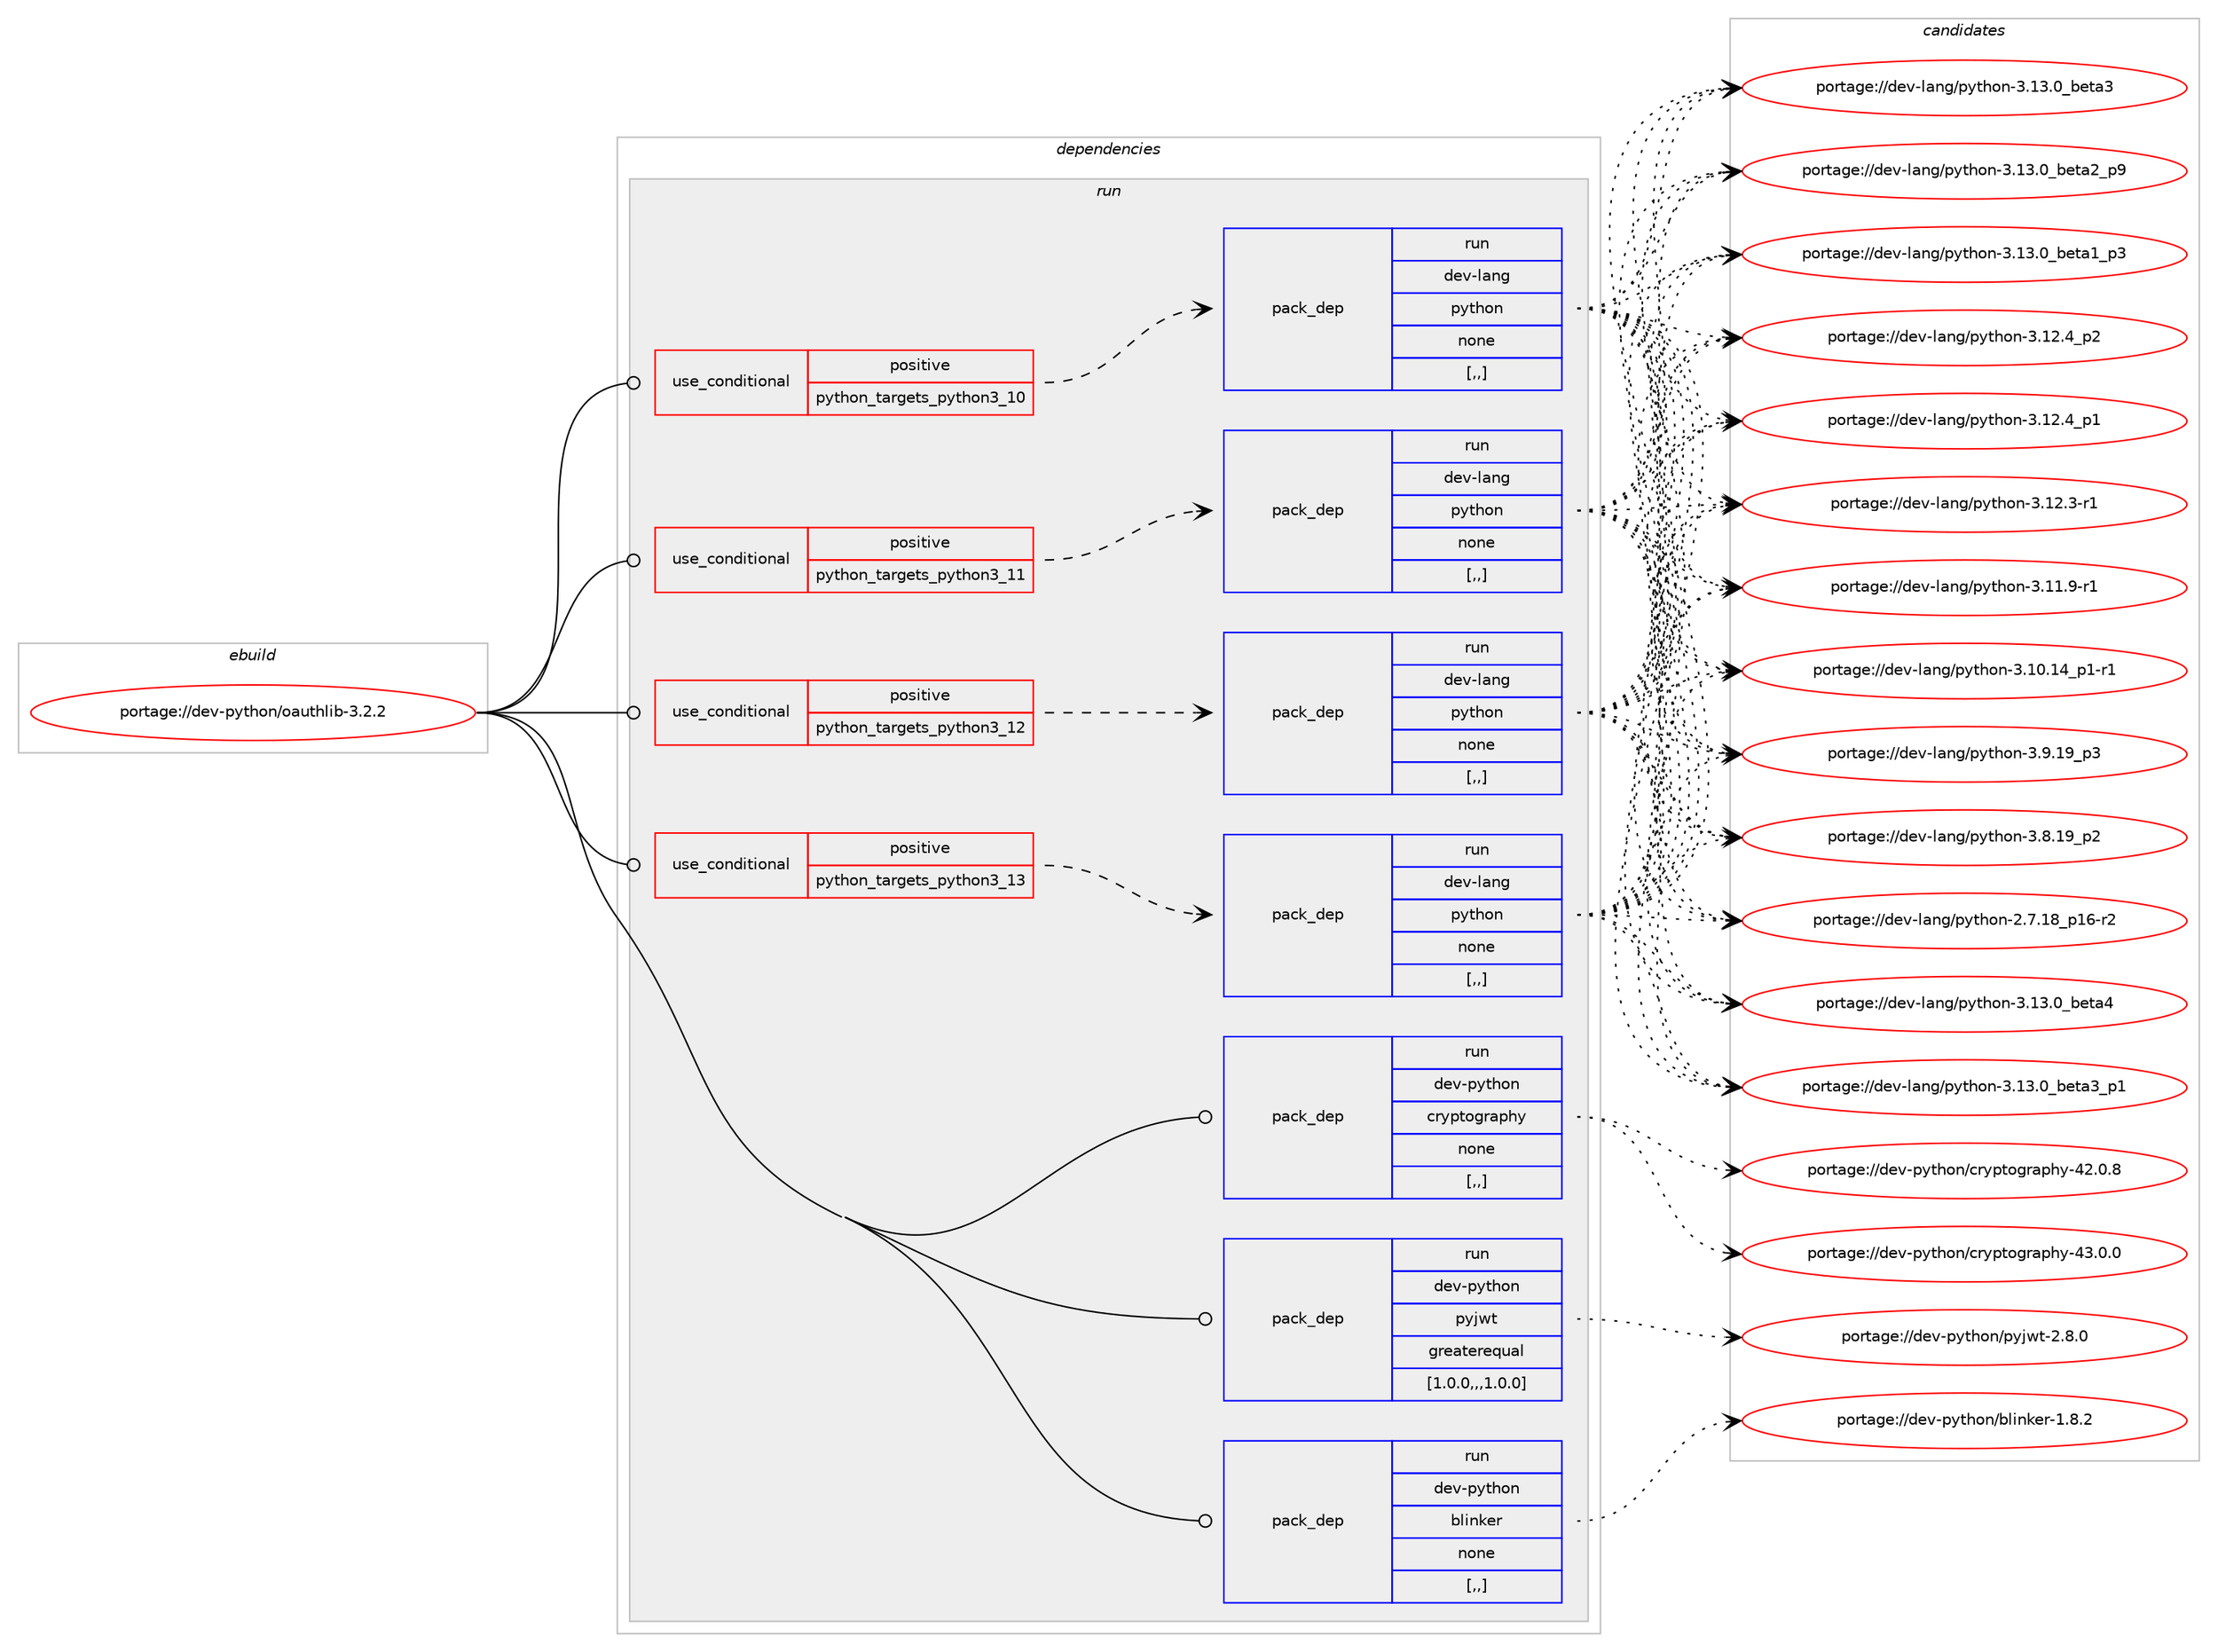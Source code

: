 digraph prolog {

# *************
# Graph options
# *************

newrank=true;
concentrate=true;
compound=true;
graph [rankdir=LR,fontname=Helvetica,fontsize=10,ranksep=1.5];#, ranksep=2.5, nodesep=0.2];
edge  [arrowhead=vee];
node  [fontname=Helvetica,fontsize=10];

# **********
# The ebuild
# **********

subgraph cluster_leftcol {
color=gray;
label=<<i>ebuild</i>>;
id [label="portage://dev-python/oauthlib-3.2.2", color=red, width=4, href="../dev-python/oauthlib-3.2.2.svg"];
}

# ****************
# The dependencies
# ****************

subgraph cluster_midcol {
color=gray;
label=<<i>dependencies</i>>;
subgraph cluster_compile {
fillcolor="#eeeeee";
style=filled;
label=<<i>compile</i>>;
}
subgraph cluster_compileandrun {
fillcolor="#eeeeee";
style=filled;
label=<<i>compile and run</i>>;
}
subgraph cluster_run {
fillcolor="#eeeeee";
style=filled;
label=<<i>run</i>>;
subgraph cond35453 {
dependency153012 [label=<<TABLE BORDER="0" CELLBORDER="1" CELLSPACING="0" CELLPADDING="4"><TR><TD ROWSPAN="3" CELLPADDING="10">use_conditional</TD></TR><TR><TD>positive</TD></TR><TR><TD>python_targets_python3_10</TD></TR></TABLE>>, shape=none, color=red];
subgraph pack116309 {
dependency153013 [label=<<TABLE BORDER="0" CELLBORDER="1" CELLSPACING="0" CELLPADDING="4" WIDTH="220"><TR><TD ROWSPAN="6" CELLPADDING="30">pack_dep</TD></TR><TR><TD WIDTH="110">run</TD></TR><TR><TD>dev-lang</TD></TR><TR><TD>python</TD></TR><TR><TD>none</TD></TR><TR><TD>[,,]</TD></TR></TABLE>>, shape=none, color=blue];
}
dependency153012:e -> dependency153013:w [weight=20,style="dashed",arrowhead="vee"];
}
id:e -> dependency153012:w [weight=20,style="solid",arrowhead="odot"];
subgraph cond35454 {
dependency153014 [label=<<TABLE BORDER="0" CELLBORDER="1" CELLSPACING="0" CELLPADDING="4"><TR><TD ROWSPAN="3" CELLPADDING="10">use_conditional</TD></TR><TR><TD>positive</TD></TR><TR><TD>python_targets_python3_11</TD></TR></TABLE>>, shape=none, color=red];
subgraph pack116310 {
dependency153015 [label=<<TABLE BORDER="0" CELLBORDER="1" CELLSPACING="0" CELLPADDING="4" WIDTH="220"><TR><TD ROWSPAN="6" CELLPADDING="30">pack_dep</TD></TR><TR><TD WIDTH="110">run</TD></TR><TR><TD>dev-lang</TD></TR><TR><TD>python</TD></TR><TR><TD>none</TD></TR><TR><TD>[,,]</TD></TR></TABLE>>, shape=none, color=blue];
}
dependency153014:e -> dependency153015:w [weight=20,style="dashed",arrowhead="vee"];
}
id:e -> dependency153014:w [weight=20,style="solid",arrowhead="odot"];
subgraph cond35455 {
dependency153016 [label=<<TABLE BORDER="0" CELLBORDER="1" CELLSPACING="0" CELLPADDING="4"><TR><TD ROWSPAN="3" CELLPADDING="10">use_conditional</TD></TR><TR><TD>positive</TD></TR><TR><TD>python_targets_python3_12</TD></TR></TABLE>>, shape=none, color=red];
subgraph pack116311 {
dependency153017 [label=<<TABLE BORDER="0" CELLBORDER="1" CELLSPACING="0" CELLPADDING="4" WIDTH="220"><TR><TD ROWSPAN="6" CELLPADDING="30">pack_dep</TD></TR><TR><TD WIDTH="110">run</TD></TR><TR><TD>dev-lang</TD></TR><TR><TD>python</TD></TR><TR><TD>none</TD></TR><TR><TD>[,,]</TD></TR></TABLE>>, shape=none, color=blue];
}
dependency153016:e -> dependency153017:w [weight=20,style="dashed",arrowhead="vee"];
}
id:e -> dependency153016:w [weight=20,style="solid",arrowhead="odot"];
subgraph cond35456 {
dependency153018 [label=<<TABLE BORDER="0" CELLBORDER="1" CELLSPACING="0" CELLPADDING="4"><TR><TD ROWSPAN="3" CELLPADDING="10">use_conditional</TD></TR><TR><TD>positive</TD></TR><TR><TD>python_targets_python3_13</TD></TR></TABLE>>, shape=none, color=red];
subgraph pack116312 {
dependency153019 [label=<<TABLE BORDER="0" CELLBORDER="1" CELLSPACING="0" CELLPADDING="4" WIDTH="220"><TR><TD ROWSPAN="6" CELLPADDING="30">pack_dep</TD></TR><TR><TD WIDTH="110">run</TD></TR><TR><TD>dev-lang</TD></TR><TR><TD>python</TD></TR><TR><TD>none</TD></TR><TR><TD>[,,]</TD></TR></TABLE>>, shape=none, color=blue];
}
dependency153018:e -> dependency153019:w [weight=20,style="dashed",arrowhead="vee"];
}
id:e -> dependency153018:w [weight=20,style="solid",arrowhead="odot"];
subgraph pack116313 {
dependency153020 [label=<<TABLE BORDER="0" CELLBORDER="1" CELLSPACING="0" CELLPADDING="4" WIDTH="220"><TR><TD ROWSPAN="6" CELLPADDING="30">pack_dep</TD></TR><TR><TD WIDTH="110">run</TD></TR><TR><TD>dev-python</TD></TR><TR><TD>blinker</TD></TR><TR><TD>none</TD></TR><TR><TD>[,,]</TD></TR></TABLE>>, shape=none, color=blue];
}
id:e -> dependency153020:w [weight=20,style="solid",arrowhead="odot"];
subgraph pack116314 {
dependency153021 [label=<<TABLE BORDER="0" CELLBORDER="1" CELLSPACING="0" CELLPADDING="4" WIDTH="220"><TR><TD ROWSPAN="6" CELLPADDING="30">pack_dep</TD></TR><TR><TD WIDTH="110">run</TD></TR><TR><TD>dev-python</TD></TR><TR><TD>cryptography</TD></TR><TR><TD>none</TD></TR><TR><TD>[,,]</TD></TR></TABLE>>, shape=none, color=blue];
}
id:e -> dependency153021:w [weight=20,style="solid",arrowhead="odot"];
subgraph pack116315 {
dependency153022 [label=<<TABLE BORDER="0" CELLBORDER="1" CELLSPACING="0" CELLPADDING="4" WIDTH="220"><TR><TD ROWSPAN="6" CELLPADDING="30">pack_dep</TD></TR><TR><TD WIDTH="110">run</TD></TR><TR><TD>dev-python</TD></TR><TR><TD>pyjwt</TD></TR><TR><TD>greaterequal</TD></TR><TR><TD>[1.0.0,,,1.0.0]</TD></TR></TABLE>>, shape=none, color=blue];
}
id:e -> dependency153022:w [weight=20,style="solid",arrowhead="odot"];
}
}

# **************
# The candidates
# **************

subgraph cluster_choices {
rank=same;
color=gray;
label=<<i>candidates</i>>;

subgraph choice116309 {
color=black;
nodesep=1;
choice1001011184510897110103471121211161041111104551464951464895981011169752 [label="portage://dev-lang/python-3.13.0_beta4", color=red, width=4,href="../dev-lang/python-3.13.0_beta4.svg"];
choice10010111845108971101034711212111610411111045514649514648959810111697519511249 [label="portage://dev-lang/python-3.13.0_beta3_p1", color=red, width=4,href="../dev-lang/python-3.13.0_beta3_p1.svg"];
choice1001011184510897110103471121211161041111104551464951464895981011169751 [label="portage://dev-lang/python-3.13.0_beta3", color=red, width=4,href="../dev-lang/python-3.13.0_beta3.svg"];
choice10010111845108971101034711212111610411111045514649514648959810111697509511257 [label="portage://dev-lang/python-3.13.0_beta2_p9", color=red, width=4,href="../dev-lang/python-3.13.0_beta2_p9.svg"];
choice10010111845108971101034711212111610411111045514649514648959810111697499511251 [label="portage://dev-lang/python-3.13.0_beta1_p3", color=red, width=4,href="../dev-lang/python-3.13.0_beta1_p3.svg"];
choice100101118451089711010347112121116104111110455146495046529511250 [label="portage://dev-lang/python-3.12.4_p2", color=red, width=4,href="../dev-lang/python-3.12.4_p2.svg"];
choice100101118451089711010347112121116104111110455146495046529511249 [label="portage://dev-lang/python-3.12.4_p1", color=red, width=4,href="../dev-lang/python-3.12.4_p1.svg"];
choice100101118451089711010347112121116104111110455146495046514511449 [label="portage://dev-lang/python-3.12.3-r1", color=red, width=4,href="../dev-lang/python-3.12.3-r1.svg"];
choice100101118451089711010347112121116104111110455146494946574511449 [label="portage://dev-lang/python-3.11.9-r1", color=red, width=4,href="../dev-lang/python-3.11.9-r1.svg"];
choice100101118451089711010347112121116104111110455146494846495295112494511449 [label="portage://dev-lang/python-3.10.14_p1-r1", color=red, width=4,href="../dev-lang/python-3.10.14_p1-r1.svg"];
choice100101118451089711010347112121116104111110455146574649579511251 [label="portage://dev-lang/python-3.9.19_p3", color=red, width=4,href="../dev-lang/python-3.9.19_p3.svg"];
choice100101118451089711010347112121116104111110455146564649579511250 [label="portage://dev-lang/python-3.8.19_p2", color=red, width=4,href="../dev-lang/python-3.8.19_p2.svg"];
choice100101118451089711010347112121116104111110455046554649569511249544511450 [label="portage://dev-lang/python-2.7.18_p16-r2", color=red, width=4,href="../dev-lang/python-2.7.18_p16-r2.svg"];
dependency153013:e -> choice1001011184510897110103471121211161041111104551464951464895981011169752:w [style=dotted,weight="100"];
dependency153013:e -> choice10010111845108971101034711212111610411111045514649514648959810111697519511249:w [style=dotted,weight="100"];
dependency153013:e -> choice1001011184510897110103471121211161041111104551464951464895981011169751:w [style=dotted,weight="100"];
dependency153013:e -> choice10010111845108971101034711212111610411111045514649514648959810111697509511257:w [style=dotted,weight="100"];
dependency153013:e -> choice10010111845108971101034711212111610411111045514649514648959810111697499511251:w [style=dotted,weight="100"];
dependency153013:e -> choice100101118451089711010347112121116104111110455146495046529511250:w [style=dotted,weight="100"];
dependency153013:e -> choice100101118451089711010347112121116104111110455146495046529511249:w [style=dotted,weight="100"];
dependency153013:e -> choice100101118451089711010347112121116104111110455146495046514511449:w [style=dotted,weight="100"];
dependency153013:e -> choice100101118451089711010347112121116104111110455146494946574511449:w [style=dotted,weight="100"];
dependency153013:e -> choice100101118451089711010347112121116104111110455146494846495295112494511449:w [style=dotted,weight="100"];
dependency153013:e -> choice100101118451089711010347112121116104111110455146574649579511251:w [style=dotted,weight="100"];
dependency153013:e -> choice100101118451089711010347112121116104111110455146564649579511250:w [style=dotted,weight="100"];
dependency153013:e -> choice100101118451089711010347112121116104111110455046554649569511249544511450:w [style=dotted,weight="100"];
}
subgraph choice116310 {
color=black;
nodesep=1;
choice1001011184510897110103471121211161041111104551464951464895981011169752 [label="portage://dev-lang/python-3.13.0_beta4", color=red, width=4,href="../dev-lang/python-3.13.0_beta4.svg"];
choice10010111845108971101034711212111610411111045514649514648959810111697519511249 [label="portage://dev-lang/python-3.13.0_beta3_p1", color=red, width=4,href="../dev-lang/python-3.13.0_beta3_p1.svg"];
choice1001011184510897110103471121211161041111104551464951464895981011169751 [label="portage://dev-lang/python-3.13.0_beta3", color=red, width=4,href="../dev-lang/python-3.13.0_beta3.svg"];
choice10010111845108971101034711212111610411111045514649514648959810111697509511257 [label="portage://dev-lang/python-3.13.0_beta2_p9", color=red, width=4,href="../dev-lang/python-3.13.0_beta2_p9.svg"];
choice10010111845108971101034711212111610411111045514649514648959810111697499511251 [label="portage://dev-lang/python-3.13.0_beta1_p3", color=red, width=4,href="../dev-lang/python-3.13.0_beta1_p3.svg"];
choice100101118451089711010347112121116104111110455146495046529511250 [label="portage://dev-lang/python-3.12.4_p2", color=red, width=4,href="../dev-lang/python-3.12.4_p2.svg"];
choice100101118451089711010347112121116104111110455146495046529511249 [label="portage://dev-lang/python-3.12.4_p1", color=red, width=4,href="../dev-lang/python-3.12.4_p1.svg"];
choice100101118451089711010347112121116104111110455146495046514511449 [label="portage://dev-lang/python-3.12.3-r1", color=red, width=4,href="../dev-lang/python-3.12.3-r1.svg"];
choice100101118451089711010347112121116104111110455146494946574511449 [label="portage://dev-lang/python-3.11.9-r1", color=red, width=4,href="../dev-lang/python-3.11.9-r1.svg"];
choice100101118451089711010347112121116104111110455146494846495295112494511449 [label="portage://dev-lang/python-3.10.14_p1-r1", color=red, width=4,href="../dev-lang/python-3.10.14_p1-r1.svg"];
choice100101118451089711010347112121116104111110455146574649579511251 [label="portage://dev-lang/python-3.9.19_p3", color=red, width=4,href="../dev-lang/python-3.9.19_p3.svg"];
choice100101118451089711010347112121116104111110455146564649579511250 [label="portage://dev-lang/python-3.8.19_p2", color=red, width=4,href="../dev-lang/python-3.8.19_p2.svg"];
choice100101118451089711010347112121116104111110455046554649569511249544511450 [label="portage://dev-lang/python-2.7.18_p16-r2", color=red, width=4,href="../dev-lang/python-2.7.18_p16-r2.svg"];
dependency153015:e -> choice1001011184510897110103471121211161041111104551464951464895981011169752:w [style=dotted,weight="100"];
dependency153015:e -> choice10010111845108971101034711212111610411111045514649514648959810111697519511249:w [style=dotted,weight="100"];
dependency153015:e -> choice1001011184510897110103471121211161041111104551464951464895981011169751:w [style=dotted,weight="100"];
dependency153015:e -> choice10010111845108971101034711212111610411111045514649514648959810111697509511257:w [style=dotted,weight="100"];
dependency153015:e -> choice10010111845108971101034711212111610411111045514649514648959810111697499511251:w [style=dotted,weight="100"];
dependency153015:e -> choice100101118451089711010347112121116104111110455146495046529511250:w [style=dotted,weight="100"];
dependency153015:e -> choice100101118451089711010347112121116104111110455146495046529511249:w [style=dotted,weight="100"];
dependency153015:e -> choice100101118451089711010347112121116104111110455146495046514511449:w [style=dotted,weight="100"];
dependency153015:e -> choice100101118451089711010347112121116104111110455146494946574511449:w [style=dotted,weight="100"];
dependency153015:e -> choice100101118451089711010347112121116104111110455146494846495295112494511449:w [style=dotted,weight="100"];
dependency153015:e -> choice100101118451089711010347112121116104111110455146574649579511251:w [style=dotted,weight="100"];
dependency153015:e -> choice100101118451089711010347112121116104111110455146564649579511250:w [style=dotted,weight="100"];
dependency153015:e -> choice100101118451089711010347112121116104111110455046554649569511249544511450:w [style=dotted,weight="100"];
}
subgraph choice116311 {
color=black;
nodesep=1;
choice1001011184510897110103471121211161041111104551464951464895981011169752 [label="portage://dev-lang/python-3.13.0_beta4", color=red, width=4,href="../dev-lang/python-3.13.0_beta4.svg"];
choice10010111845108971101034711212111610411111045514649514648959810111697519511249 [label="portage://dev-lang/python-3.13.0_beta3_p1", color=red, width=4,href="../dev-lang/python-3.13.0_beta3_p1.svg"];
choice1001011184510897110103471121211161041111104551464951464895981011169751 [label="portage://dev-lang/python-3.13.0_beta3", color=red, width=4,href="../dev-lang/python-3.13.0_beta3.svg"];
choice10010111845108971101034711212111610411111045514649514648959810111697509511257 [label="portage://dev-lang/python-3.13.0_beta2_p9", color=red, width=4,href="../dev-lang/python-3.13.0_beta2_p9.svg"];
choice10010111845108971101034711212111610411111045514649514648959810111697499511251 [label="portage://dev-lang/python-3.13.0_beta1_p3", color=red, width=4,href="../dev-lang/python-3.13.0_beta1_p3.svg"];
choice100101118451089711010347112121116104111110455146495046529511250 [label="portage://dev-lang/python-3.12.4_p2", color=red, width=4,href="../dev-lang/python-3.12.4_p2.svg"];
choice100101118451089711010347112121116104111110455146495046529511249 [label="portage://dev-lang/python-3.12.4_p1", color=red, width=4,href="../dev-lang/python-3.12.4_p1.svg"];
choice100101118451089711010347112121116104111110455146495046514511449 [label="portage://dev-lang/python-3.12.3-r1", color=red, width=4,href="../dev-lang/python-3.12.3-r1.svg"];
choice100101118451089711010347112121116104111110455146494946574511449 [label="portage://dev-lang/python-3.11.9-r1", color=red, width=4,href="../dev-lang/python-3.11.9-r1.svg"];
choice100101118451089711010347112121116104111110455146494846495295112494511449 [label="portage://dev-lang/python-3.10.14_p1-r1", color=red, width=4,href="../dev-lang/python-3.10.14_p1-r1.svg"];
choice100101118451089711010347112121116104111110455146574649579511251 [label="portage://dev-lang/python-3.9.19_p3", color=red, width=4,href="../dev-lang/python-3.9.19_p3.svg"];
choice100101118451089711010347112121116104111110455146564649579511250 [label="portage://dev-lang/python-3.8.19_p2", color=red, width=4,href="../dev-lang/python-3.8.19_p2.svg"];
choice100101118451089711010347112121116104111110455046554649569511249544511450 [label="portage://dev-lang/python-2.7.18_p16-r2", color=red, width=4,href="../dev-lang/python-2.7.18_p16-r2.svg"];
dependency153017:e -> choice1001011184510897110103471121211161041111104551464951464895981011169752:w [style=dotted,weight="100"];
dependency153017:e -> choice10010111845108971101034711212111610411111045514649514648959810111697519511249:w [style=dotted,weight="100"];
dependency153017:e -> choice1001011184510897110103471121211161041111104551464951464895981011169751:w [style=dotted,weight="100"];
dependency153017:e -> choice10010111845108971101034711212111610411111045514649514648959810111697509511257:w [style=dotted,weight="100"];
dependency153017:e -> choice10010111845108971101034711212111610411111045514649514648959810111697499511251:w [style=dotted,weight="100"];
dependency153017:e -> choice100101118451089711010347112121116104111110455146495046529511250:w [style=dotted,weight="100"];
dependency153017:e -> choice100101118451089711010347112121116104111110455146495046529511249:w [style=dotted,weight="100"];
dependency153017:e -> choice100101118451089711010347112121116104111110455146495046514511449:w [style=dotted,weight="100"];
dependency153017:e -> choice100101118451089711010347112121116104111110455146494946574511449:w [style=dotted,weight="100"];
dependency153017:e -> choice100101118451089711010347112121116104111110455146494846495295112494511449:w [style=dotted,weight="100"];
dependency153017:e -> choice100101118451089711010347112121116104111110455146574649579511251:w [style=dotted,weight="100"];
dependency153017:e -> choice100101118451089711010347112121116104111110455146564649579511250:w [style=dotted,weight="100"];
dependency153017:e -> choice100101118451089711010347112121116104111110455046554649569511249544511450:w [style=dotted,weight="100"];
}
subgraph choice116312 {
color=black;
nodesep=1;
choice1001011184510897110103471121211161041111104551464951464895981011169752 [label="portage://dev-lang/python-3.13.0_beta4", color=red, width=4,href="../dev-lang/python-3.13.0_beta4.svg"];
choice10010111845108971101034711212111610411111045514649514648959810111697519511249 [label="portage://dev-lang/python-3.13.0_beta3_p1", color=red, width=4,href="../dev-lang/python-3.13.0_beta3_p1.svg"];
choice1001011184510897110103471121211161041111104551464951464895981011169751 [label="portage://dev-lang/python-3.13.0_beta3", color=red, width=4,href="../dev-lang/python-3.13.0_beta3.svg"];
choice10010111845108971101034711212111610411111045514649514648959810111697509511257 [label="portage://dev-lang/python-3.13.0_beta2_p9", color=red, width=4,href="../dev-lang/python-3.13.0_beta2_p9.svg"];
choice10010111845108971101034711212111610411111045514649514648959810111697499511251 [label="portage://dev-lang/python-3.13.0_beta1_p3", color=red, width=4,href="../dev-lang/python-3.13.0_beta1_p3.svg"];
choice100101118451089711010347112121116104111110455146495046529511250 [label="portage://dev-lang/python-3.12.4_p2", color=red, width=4,href="../dev-lang/python-3.12.4_p2.svg"];
choice100101118451089711010347112121116104111110455146495046529511249 [label="portage://dev-lang/python-3.12.4_p1", color=red, width=4,href="../dev-lang/python-3.12.4_p1.svg"];
choice100101118451089711010347112121116104111110455146495046514511449 [label="portage://dev-lang/python-3.12.3-r1", color=red, width=4,href="../dev-lang/python-3.12.3-r1.svg"];
choice100101118451089711010347112121116104111110455146494946574511449 [label="portage://dev-lang/python-3.11.9-r1", color=red, width=4,href="../dev-lang/python-3.11.9-r1.svg"];
choice100101118451089711010347112121116104111110455146494846495295112494511449 [label="portage://dev-lang/python-3.10.14_p1-r1", color=red, width=4,href="../dev-lang/python-3.10.14_p1-r1.svg"];
choice100101118451089711010347112121116104111110455146574649579511251 [label="portage://dev-lang/python-3.9.19_p3", color=red, width=4,href="../dev-lang/python-3.9.19_p3.svg"];
choice100101118451089711010347112121116104111110455146564649579511250 [label="portage://dev-lang/python-3.8.19_p2", color=red, width=4,href="../dev-lang/python-3.8.19_p2.svg"];
choice100101118451089711010347112121116104111110455046554649569511249544511450 [label="portage://dev-lang/python-2.7.18_p16-r2", color=red, width=4,href="../dev-lang/python-2.7.18_p16-r2.svg"];
dependency153019:e -> choice1001011184510897110103471121211161041111104551464951464895981011169752:w [style=dotted,weight="100"];
dependency153019:e -> choice10010111845108971101034711212111610411111045514649514648959810111697519511249:w [style=dotted,weight="100"];
dependency153019:e -> choice1001011184510897110103471121211161041111104551464951464895981011169751:w [style=dotted,weight="100"];
dependency153019:e -> choice10010111845108971101034711212111610411111045514649514648959810111697509511257:w [style=dotted,weight="100"];
dependency153019:e -> choice10010111845108971101034711212111610411111045514649514648959810111697499511251:w [style=dotted,weight="100"];
dependency153019:e -> choice100101118451089711010347112121116104111110455146495046529511250:w [style=dotted,weight="100"];
dependency153019:e -> choice100101118451089711010347112121116104111110455146495046529511249:w [style=dotted,weight="100"];
dependency153019:e -> choice100101118451089711010347112121116104111110455146495046514511449:w [style=dotted,weight="100"];
dependency153019:e -> choice100101118451089711010347112121116104111110455146494946574511449:w [style=dotted,weight="100"];
dependency153019:e -> choice100101118451089711010347112121116104111110455146494846495295112494511449:w [style=dotted,weight="100"];
dependency153019:e -> choice100101118451089711010347112121116104111110455146574649579511251:w [style=dotted,weight="100"];
dependency153019:e -> choice100101118451089711010347112121116104111110455146564649579511250:w [style=dotted,weight="100"];
dependency153019:e -> choice100101118451089711010347112121116104111110455046554649569511249544511450:w [style=dotted,weight="100"];
}
subgraph choice116313 {
color=black;
nodesep=1;
choice100101118451121211161041111104798108105110107101114454946564650 [label="portage://dev-python/blinker-1.8.2", color=red, width=4,href="../dev-python/blinker-1.8.2.svg"];
dependency153020:e -> choice100101118451121211161041111104798108105110107101114454946564650:w [style=dotted,weight="100"];
}
subgraph choice116314 {
color=black;
nodesep=1;
choice1001011184511212111610411111047991141211121161111031149711210412145525146484648 [label="portage://dev-python/cryptography-43.0.0", color=red, width=4,href="../dev-python/cryptography-43.0.0.svg"];
choice1001011184511212111610411111047991141211121161111031149711210412145525046484656 [label="portage://dev-python/cryptography-42.0.8", color=red, width=4,href="../dev-python/cryptography-42.0.8.svg"];
dependency153021:e -> choice1001011184511212111610411111047991141211121161111031149711210412145525146484648:w [style=dotted,weight="100"];
dependency153021:e -> choice1001011184511212111610411111047991141211121161111031149711210412145525046484656:w [style=dotted,weight="100"];
}
subgraph choice116315 {
color=black;
nodesep=1;
choice1001011184511212111610411111047112121106119116455046564648 [label="portage://dev-python/pyjwt-2.8.0", color=red, width=4,href="../dev-python/pyjwt-2.8.0.svg"];
dependency153022:e -> choice1001011184511212111610411111047112121106119116455046564648:w [style=dotted,weight="100"];
}
}

}
